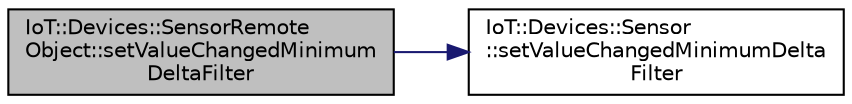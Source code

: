 digraph "IoT::Devices::SensorRemoteObject::setValueChangedMinimumDeltaFilter"
{
 // LATEX_PDF_SIZE
  edge [fontname="Helvetica",fontsize="10",labelfontname="Helvetica",labelfontsize="10"];
  node [fontname="Helvetica",fontsize="10",shape=record];
  rankdir="LR";
  Node1 [label="IoT::Devices::SensorRemote\lObject::setValueChangedMinimum\lDeltaFilter",height=0.2,width=0.4,color="black", fillcolor="grey75", style="filled", fontcolor="black",tooltip="Sets a Poco::RemotingNG::LessThanFilter for the valueChanged event."];
  Node1 -> Node2 [color="midnightblue",fontsize="10",style="solid"];
  Node2 [label="IoT::Devices::Sensor\l::setValueChangedMinimumDelta\lFilter",height=0.2,width=0.4,color="black", fillcolor="white", style="filled",URL="$classIoT_1_1Devices_1_1Sensor.html#a83f2fefe611e31cc864521e2c3b71ca1",tooltip="Sets a Poco::RemotingNG::LessThanOrEqualToFilter for the valueChanged event."];
}
